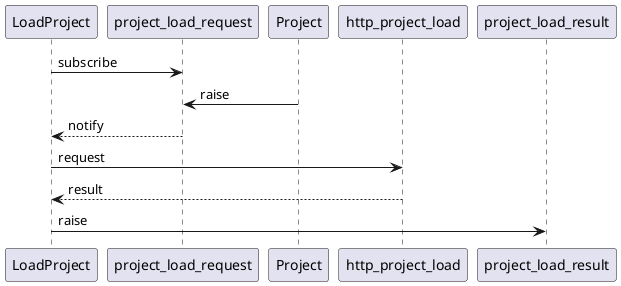 @startuml
LoadProject -> project_load_request:subscribe
Project -> project_load_request:raise
LoadProject <-- project_load_request:notify
LoadProject -> http_project_load:request
LoadProject <-- http_project_load:result
LoadProject -> project_load_result:raise

@enduml
